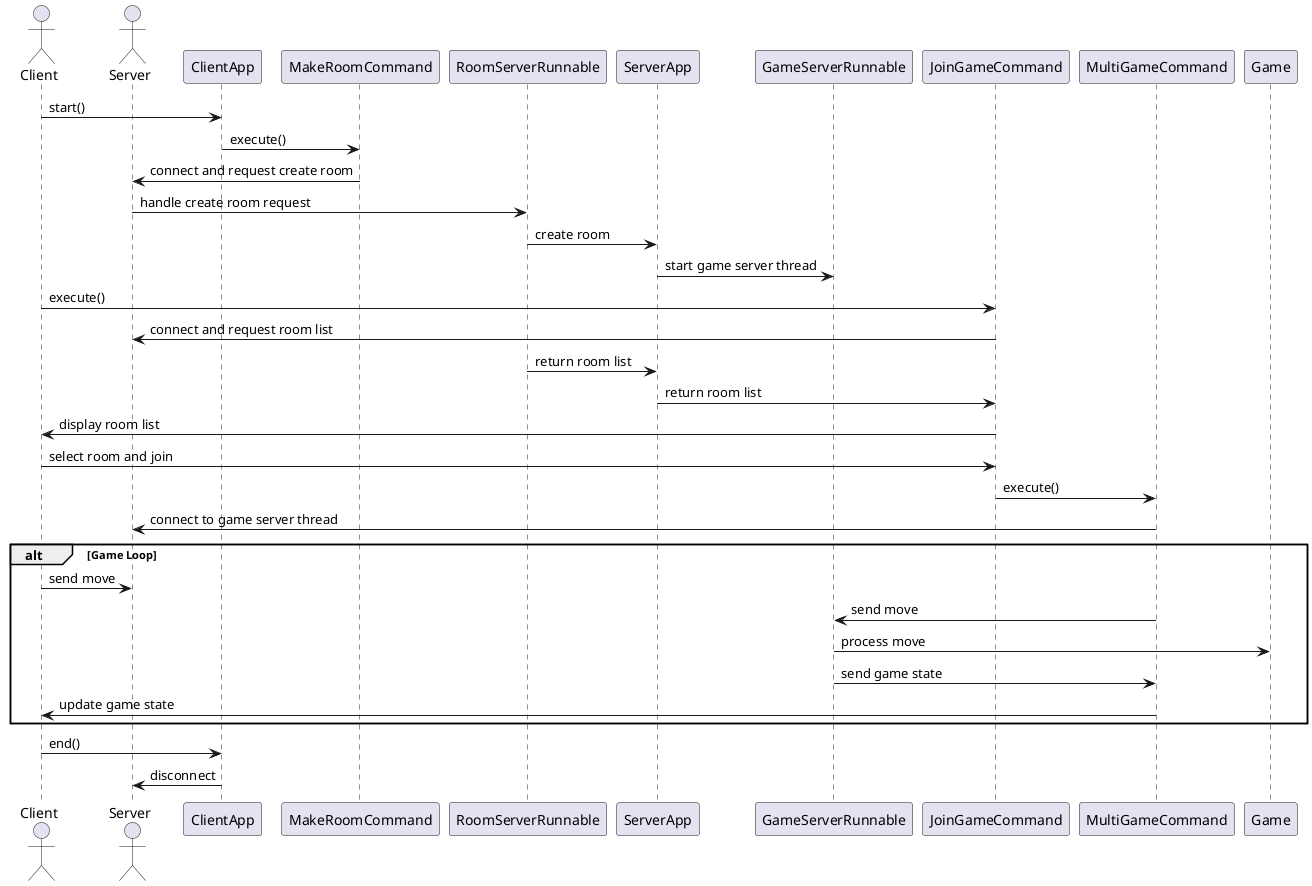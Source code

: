 @startuml

actor Client
actor Server

Client -> ClientApp: start()
ClientApp -> MakeRoomCommand: execute()
MakeRoomCommand -> Server: connect and request create room
Server -> RoomServerRunnable: handle create room request
RoomServerRunnable -> ServerApp: create room
ServerApp -> GameServerRunnable: start game server thread

Client -> JoinGameCommand: execute()
JoinGameCommand -> Server: connect and request room list
RoomServerRunnable -> ServerApp: return room list
ServerApp -> JoinGameCommand: return room list
JoinGameCommand -> Client: display room list
Client -> JoinGameCommand: select room and join
JoinGameCommand -> MultiGameCommand: execute()
MultiGameCommand -> Server: connect to game server thread

alt Game Loop
    Client -> Server: send move
    MultiGameCommand -> GameServerRunnable: send move
    GameServerRunnable -> Game: process move
    GameServerRunnable -> MultiGameCommand: send game state
    MultiGameCommand -> Client: update game state
end

Client -> ClientApp: end()
ClientApp -> Server: disconnect

@enduml
